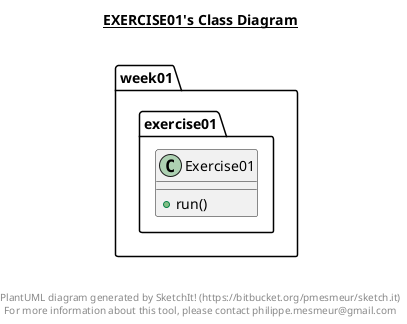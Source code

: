 @startuml

title __EXERCISE01's Class Diagram__\n

  package week01.exercise01 {
    class Exercise01 {
        + run()
    }
  }
  



right footer


PlantUML diagram generated by SketchIt! (https://bitbucket.org/pmesmeur/sketch.it)
For more information about this tool, please contact philippe.mesmeur@gmail.com
endfooter

@enduml
